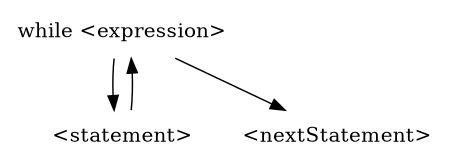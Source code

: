 digraph while {
    size="3,3"
    node [shape = plaintext];
    "while <expression>" -> "<statement>"
    "<statement>" -> "while <expression>"
    "while <expression>" -> "<nextStatement>"
}
